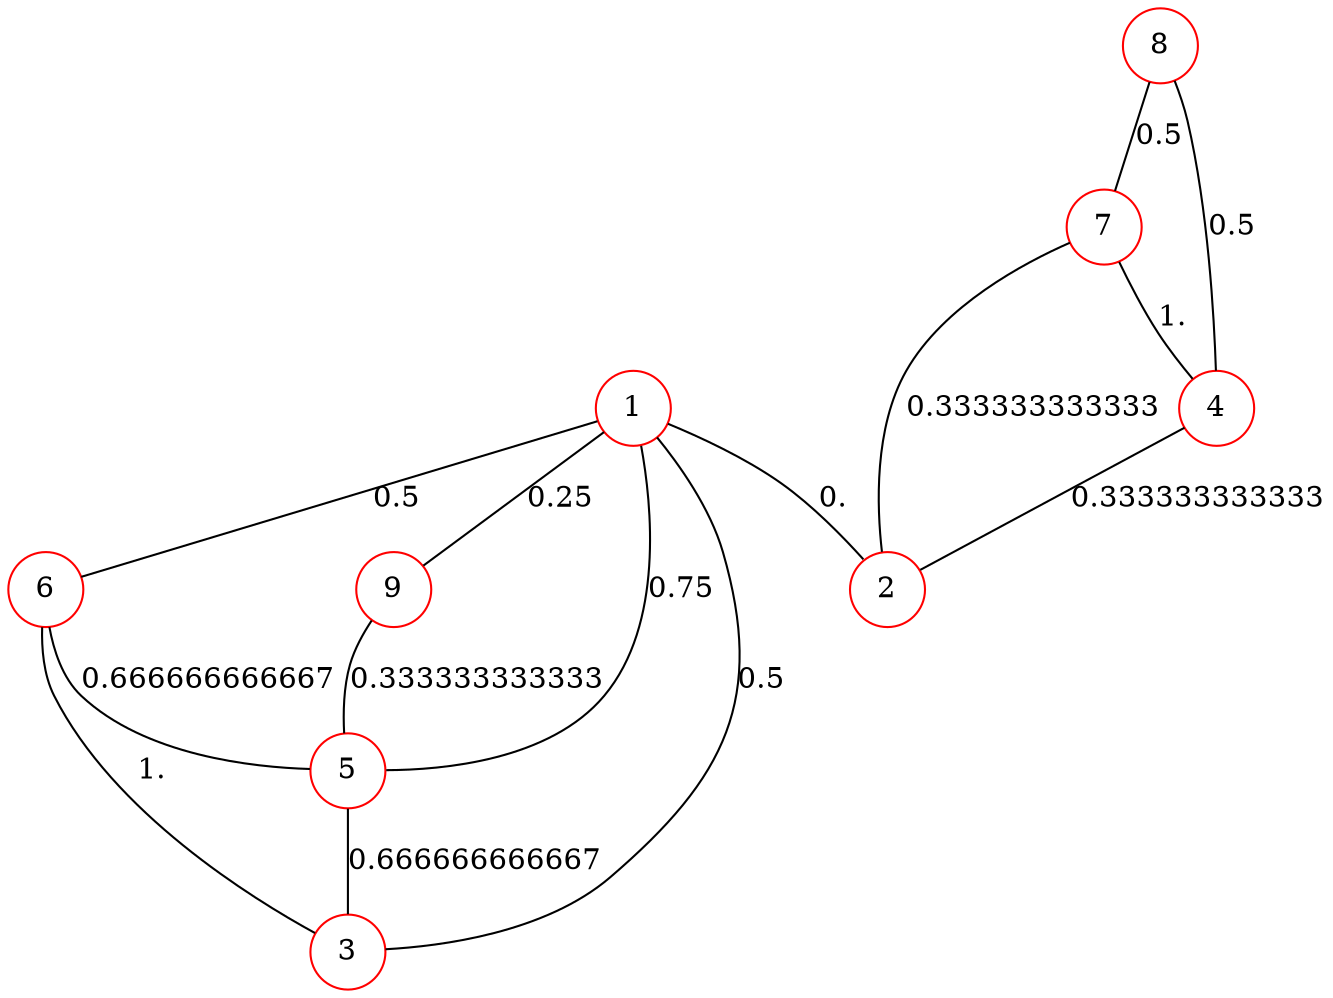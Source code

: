graph G {
  9 [shape=circle, color="#FF0000", label="9", ];
  1 [shape=circle, color="#FF0000", label="1", ];
  4 [shape=circle, color="#FF0000", label="4", ];
  7 [shape=circle, color="#FF0000", label="7", ];
  8 [shape=circle, color="#FF0000", label="8", ];
  2 [shape=circle, color="#FF0000", label="2", ];
  3 [shape=circle, color="#FF0000", label="3", ];
  5 [shape=circle, color="#FF0000", label="5", ];
  6 [shape=circle, color="#FF0000", label="6", ];
  
  
  9 -- 5 [label="0.333333333333", ];
  1 -- 2 [label="0.", ];
  1 -- 3 [label="0.5", ];
  1 -- 5 [label="0.75", ];
  1 -- 6 [label="0.5", ];
  1 -- 9 [label="0.25", ];
  4 -- 2 [label="0.333333333333", ];
  7 -- 2 [label="0.333333333333", ];
  7 -- 4 [label="1.", ];
  8 -- 4 [label="0.5", ];
  8 -- 7 [label="0.5", ];
  5 -- 3 [label="0.666666666667", ];
  6 -- 3 [label="1.", ];
  6 -- 5 [label="0.666666666667", ];
  
  }